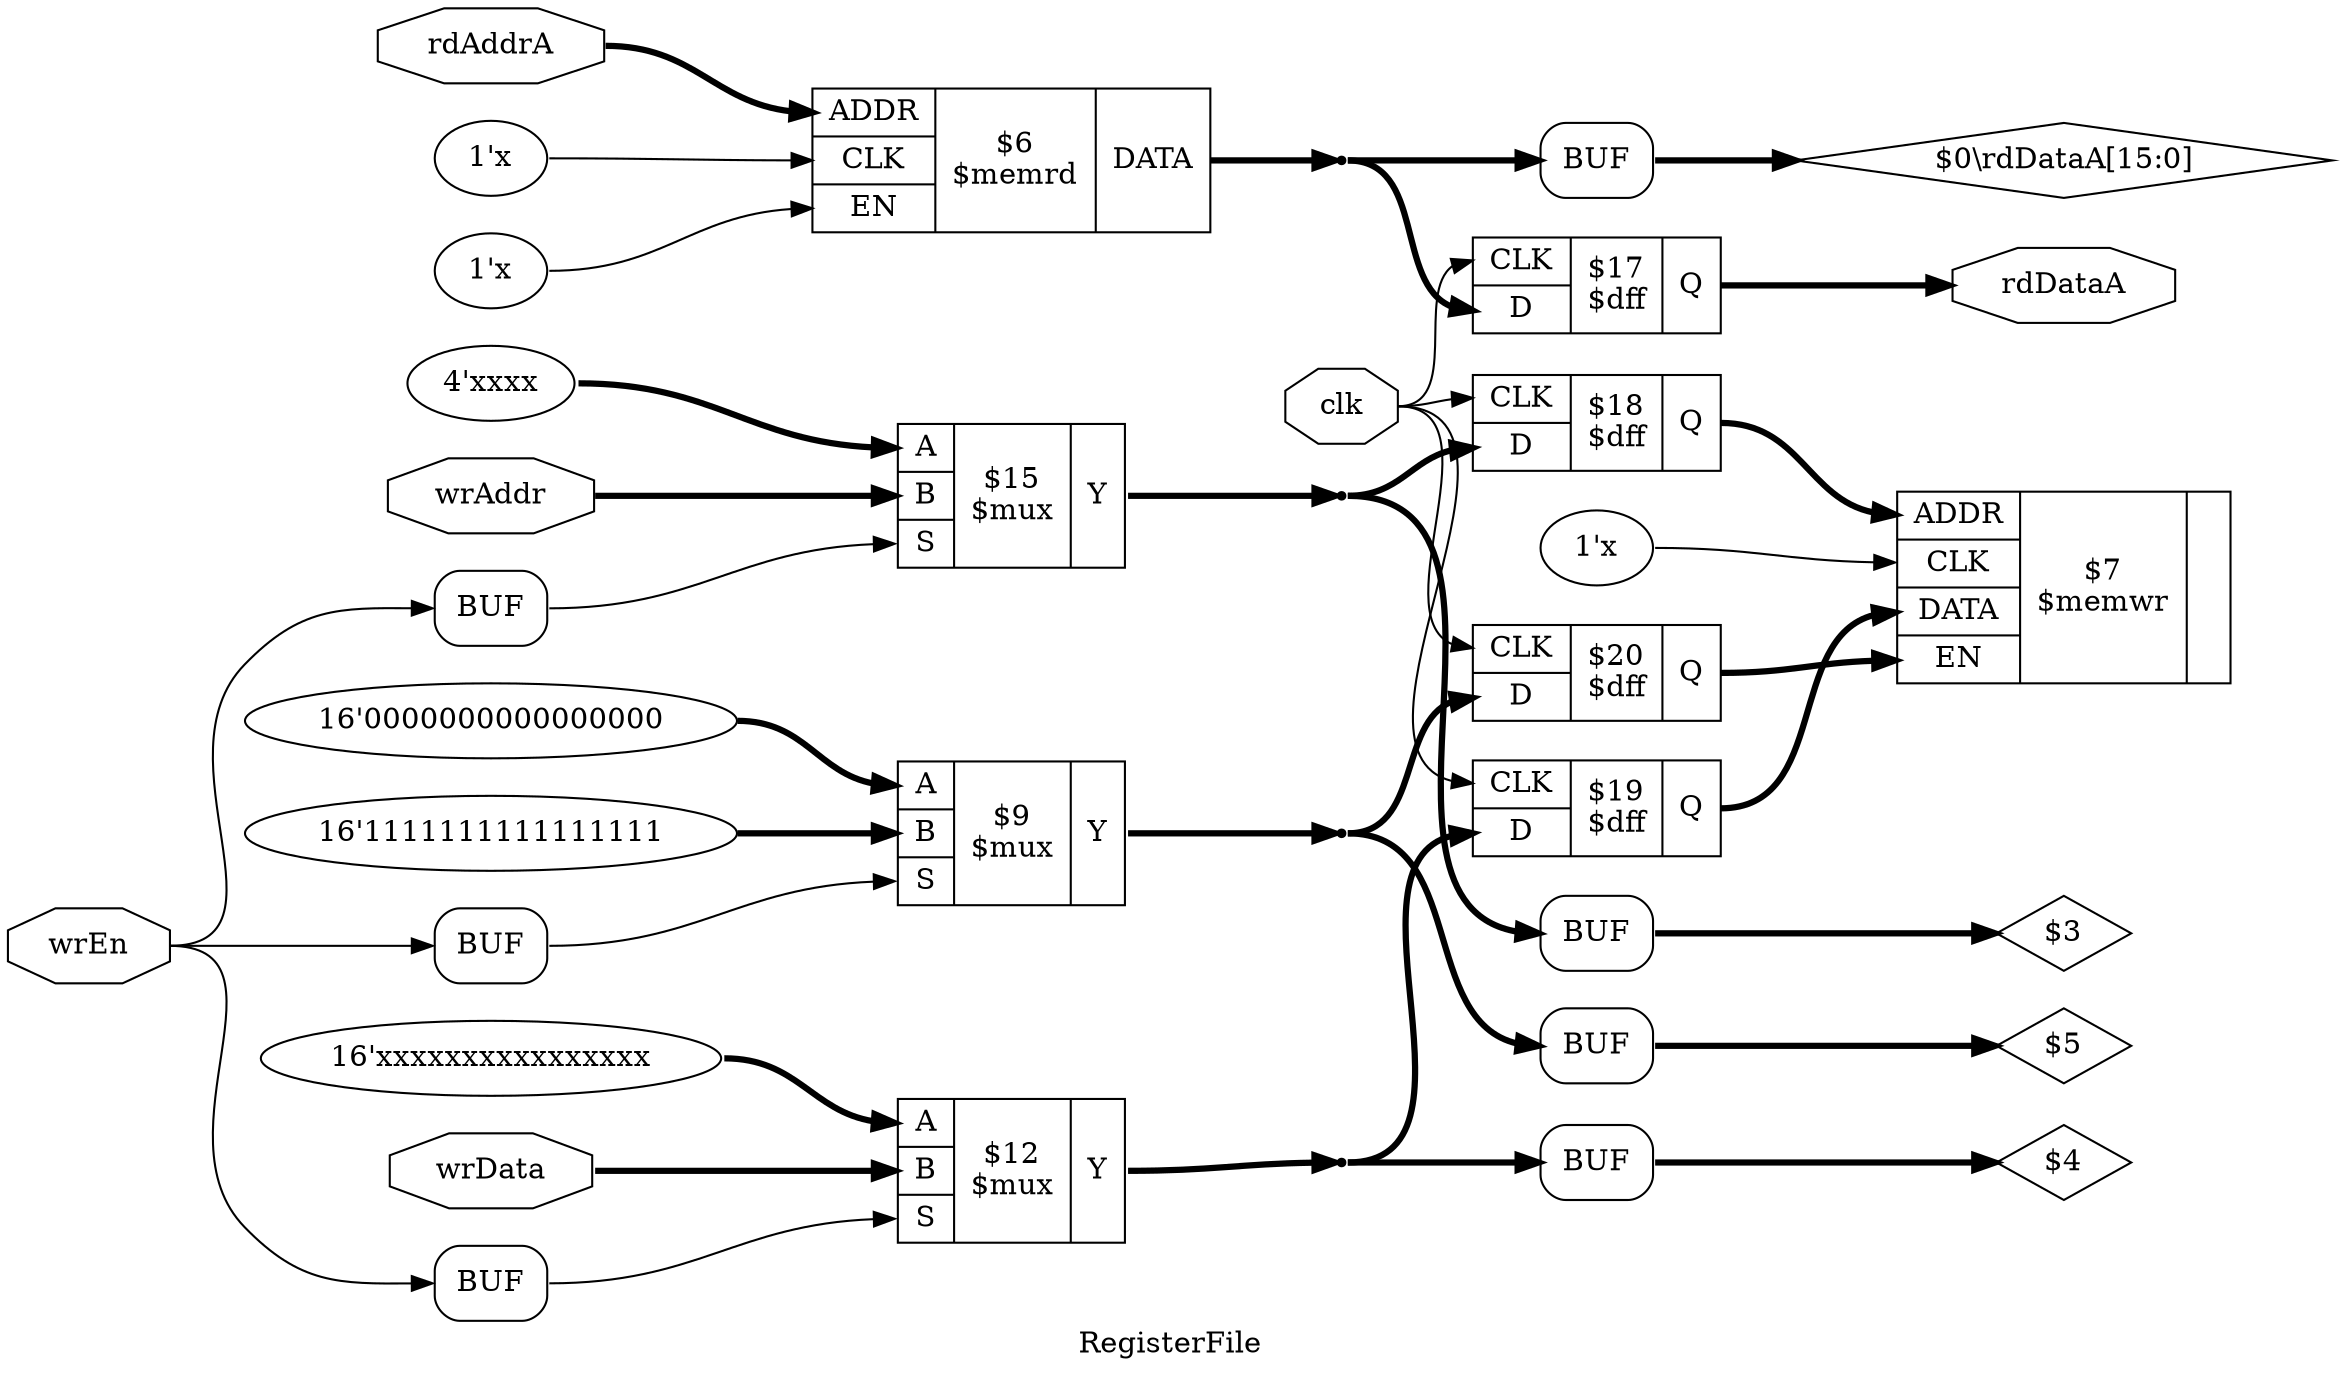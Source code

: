 digraph "RegisterFile" {
label="RegisterFile";
rankdir="LR";
remincross=true;
n16 [ shape=octagon, label="rdDataA", color="black", fontcolor="black" ];
n17 [ shape=octagon, label="rdAddrA", color="black", fontcolor="black" ];
n18 [ shape=octagon, label="wrData", color="black", fontcolor="black" ];
n19 [ shape=octagon, label="wrAddr", color="black", fontcolor="black" ];
n20 [ shape=octagon, label="wrEn", color="black", fontcolor="black" ];
n21 [ shape=octagon, label="clk", color="black", fontcolor="black" ];
c25 [ shape=record, label="{{<p22> CLK|<p23> D}|$20\n$dff|{<p24> Q}}" ];
c26 [ shape=record, label="{{<p22> CLK|<p23> D}|$19\n$dff|{<p24> Q}}" ];
c27 [ shape=record, label="{{<p22> CLK|<p23> D}|$18\n$dff|{<p24> Q}}" ];
c28 [ shape=record, label="{{<p22> CLK|<p23> D}|$17\n$dff|{<p24> Q}}" ];
v0 [ label="4'xxxx" ];
c33 [ shape=record, label="{{<p29> A|<p30> B|<p31> S}|$15\n$mux|{<p32> Y}}" ];
v1 [ label="16'xxxxxxxxxxxxxxxx" ];
c34 [ shape=record, label="{{<p29> A|<p30> B|<p31> S}|$12\n$mux|{<p32> Y}}" ];
v2 [ label="16'1111111111111111" ];
v3 [ label="16'0000000000000000" ];
c35 [ shape=record, label="{{<p29> A|<p30> B|<p31> S}|$9\n$mux|{<p32> Y}}" ];
v4 [ label="1'x" ];
c39 [ shape=record, label="{{<p36> ADDR|<p22> CLK|<p37> DATA|<p38> EN}|$7\n$memwr|{}}" ];
v5 [ label="1'x" ];
v6 [ label="1'x" ];
c40 [ shape=record, label="{{<p36> ADDR|<p22> CLK|<p38> EN}|$6\n$memrd|{<p37> DATA}}" ];
x7 [shape=box, style=rounded, label="BUF"];
x8 [shape=box, style=rounded, label="BUF"];
x9 [shape=box, style=rounded, label="BUF"];
x10 [shape=box, style=rounded, label="BUF"];
x11 [shape=box, style=rounded, label="BUF"];
x12 [shape=box, style=rounded, label="BUF"];
x13 [shape=box, style=rounded, label="BUF"];
n10 [ shape=diamond, label="$4" ];
x11:e:e -> n10:w [color="black", style="setlinewidth(3)", label=""];
n11 [ shape=diamond, label="$3" ];
x13:e:e -> n11:w [color="black", style="setlinewidth(3)", label=""];
n12 [ shape=diamond, label="$0\\rdDataA[15:0]" ];
x7:e:e -> n12:w [color="black", style="setlinewidth(3)", label=""];
c25:p24:e -> c39:p38:w [color="black", style="setlinewidth(3)", label=""];
c26:p24:e -> c39:p37:w [color="black", style="setlinewidth(3)", label=""];
c27:p24:e -> c39:p36:w [color="black", style="setlinewidth(3)", label=""];
c28:p24:e -> n16:w [color="black", style="setlinewidth(3)", label=""];
n17:e -> c40:p36:w [color="black", style="setlinewidth(3)", label=""];
n18:e -> c34:p30:w [color="black", style="setlinewidth(3)", label=""];
n19:e -> c33:p30:w [color="black", style="setlinewidth(3)", label=""];
n2 [ shape=point ];
c33:p32:e -> n2:w [color="black", style="setlinewidth(3)", label=""];
n2:e -> c27:p23:w [color="black", style="setlinewidth(3)", label=""];
n2:e -> x13:w:w [color="black", style="setlinewidth(3)", label=""];
n20:e -> x10:w:w [color="black", label=""];
n20:e -> x12:w:w [color="black", label=""];
n20:e -> x8:w:w [color="black", label=""];
n21:e -> c25:p22:w [color="black", label=""];
n21:e -> c26:p22:w [color="black", label=""];
n21:e -> c27:p22:w [color="black", label=""];
n21:e -> c28:p22:w [color="black", label=""];
x12:e:e -> c33:p31:w [color="black", label=""];
n4 [ shape=point ];
c34:p32:e -> n4:w [color="black", style="setlinewidth(3)", label=""];
n4:e -> c26:p23:w [color="black", style="setlinewidth(3)", label=""];
n4:e -> x11:w:w [color="black", style="setlinewidth(3)", label=""];
x10:e:e -> c34:p31:w [color="black", label=""];
n6 [ shape=point ];
c35:p32:e -> n6:w [color="black", style="setlinewidth(3)", label=""];
n6:e -> c25:p23:w [color="black", style="setlinewidth(3)", label=""];
n6:e -> x9:w:w [color="black", style="setlinewidth(3)", label=""];
x8:e:e -> c35:p31:w [color="black", label=""];
n8 [ shape=point ];
c40:p37:e -> n8:w [color="black", style="setlinewidth(3)", label=""];
n8:e -> c28:p23:w [color="black", style="setlinewidth(3)", label=""];
n8:e -> x7:w:w [color="black", style="setlinewidth(3)", label=""];
n9 [ shape=diamond, label="$5" ];
x9:e:e -> n9:w [color="black", style="setlinewidth(3)", label=""];
v0:e -> c33:p29:w [color="black", style="setlinewidth(3)", label=""];
v1:e -> c34:p29:w [color="black", style="setlinewidth(3)", label=""];
v2:e -> c35:p30:w [color="black", style="setlinewidth(3)", label=""];
v3:e -> c35:p29:w [color="black", style="setlinewidth(3)", label=""];
v4:e -> c39:p22:w [color="black", label=""];
v5:e -> c40:p38:w [color="black", label=""];
v6:e -> c40:p22:w [color="black", label=""];
}
